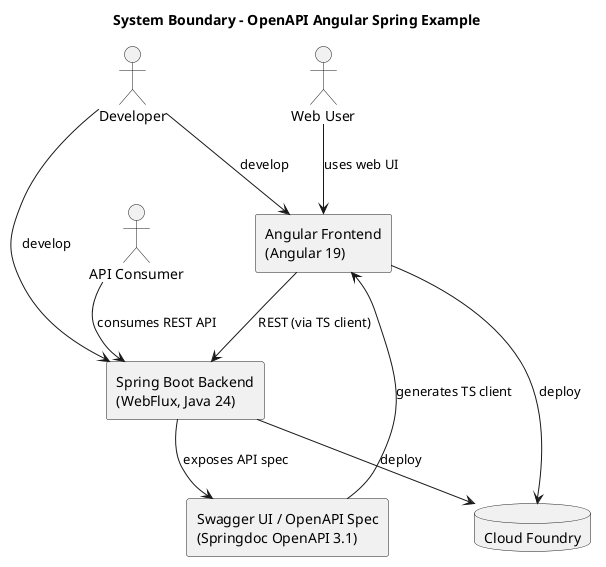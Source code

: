 @startuml SystemBoundaryContext

!define RECTANGLE class

title System Boundary - OpenAPI Angular Spring Example

actor "Web User" as WebUser
actor "API Consumer" as APIUser
actor "Developer" as Dev
database "Cloud Foundry" as CF
rectangle "Angular Frontend\n(Angular 19)" as FE
rectangle "Spring Boot Backend\n(WebFlux, Java 24)" as BE
rectangle "Swagger UI / OpenAPI Spec\n(Springdoc OpenAPI 3.1)" as Swagger

Dev --> FE : develop
Dev --> BE : develop
FE --> BE : REST (via TS client)
BE --> Swagger : exposes API spec
Swagger --> FE : generates TS client

WebUser --> FE : uses web UI
APIUser --> BE : consumes REST API

BE --> CF : deploy
FE --> CF : deploy

@enduml